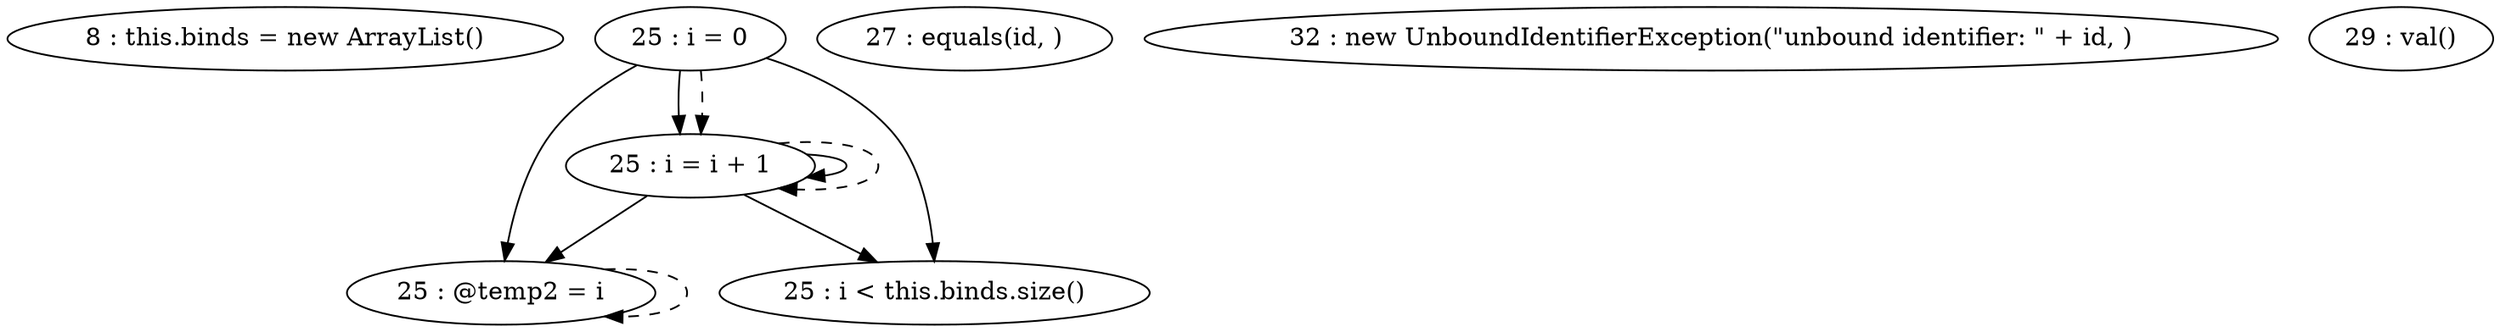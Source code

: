 digraph G {
"8 : this.binds = new ArrayList()"
"25 : i = 0"
"25 : i = 0" -> "25 : @temp2 = i"
"25 : i = 0" -> "25 : i = i + 1"
"25 : i = 0" -> "25 : i < this.binds.size()"
"25 : i = 0" -> "25 : i = i + 1" [style=dashed]
"25 : i < this.binds.size()"
"27 : equals(id, )"
"32 : new UnboundIdentifierException(\"unbound identifier: \" + id, )"
"29 : val()"
"25 : @temp2 = i"
"25 : @temp2 = i" -> "25 : @temp2 = i" [style=dashed]
"25 : i = i + 1"
"25 : i = i + 1" -> "25 : @temp2 = i"
"25 : i = i + 1" -> "25 : i = i + 1"
"25 : i = i + 1" -> "25 : i < this.binds.size()"
"25 : i = i + 1" -> "25 : i = i + 1" [style=dashed]
}